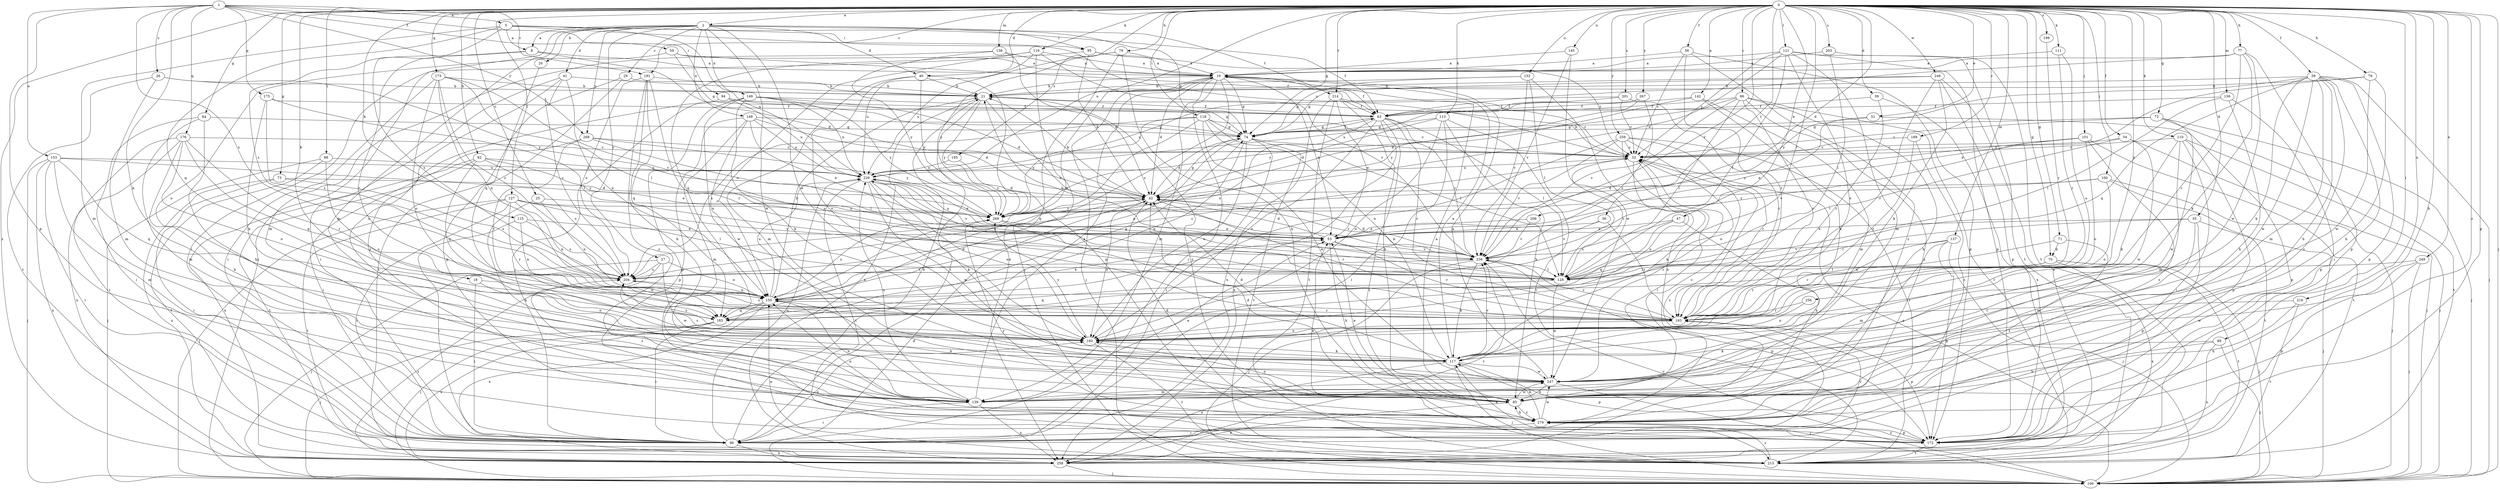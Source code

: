 strict digraph  {
0;
1;
2;
5;
8;
10;
18;
20;
21;
25;
26;
27;
29;
32;
35;
36;
39;
40;
41;
42;
47;
51;
53;
54;
56;
58;
59;
63;
64;
70;
71;
72;
73;
74;
77;
78;
79;
82;
85;
86;
88;
89;
94;
95;
96;
100;
101;
106;
110;
111;
113;
115;
116;
117;
118;
121;
127;
128;
136;
137;
138;
139;
142;
145;
148;
149;
150;
152;
153;
160;
172;
173;
175;
176;
183;
188;
191;
193;
195;
199;
201;
203;
204;
206;
214;
215;
216;
226;
236;
246;
247;
249;
256;
258;
259;
267;
268;
269;
279;
0 -> 2  [label=a];
0 -> 18  [label=b];
0 -> 25  [label=c];
0 -> 35  [label=d];
0 -> 36  [label=d];
0 -> 39  [label=d];
0 -> 40  [label=d];
0 -> 47  [label=e];
0 -> 51  [label=e];
0 -> 54  [label=f];
0 -> 56  [label=f];
0 -> 58  [label=f];
0 -> 64  [label=g];
0 -> 70  [label=g];
0 -> 71  [label=g];
0 -> 72  [label=g];
0 -> 73  [label=g];
0 -> 74  [label=g];
0 -> 77  [label=h];
0 -> 78  [label=h];
0 -> 79  [label=h];
0 -> 82  [label=h];
0 -> 85  [label=h];
0 -> 86  [label=i];
0 -> 88  [label=i];
0 -> 89  [label=i];
0 -> 100  [label=j];
0 -> 101  [label=j];
0 -> 106  [label=j];
0 -> 110  [label=k];
0 -> 111  [label=k];
0 -> 113  [label=k];
0 -> 115  [label=k];
0 -> 116  [label=k];
0 -> 118  [label=l];
0 -> 121  [label=l];
0 -> 127  [label=l];
0 -> 128  [label=l];
0 -> 136  [label=m];
0 -> 137  [label=m];
0 -> 138  [label=m];
0 -> 142  [label=n];
0 -> 145  [label=n];
0 -> 152  [label=o];
0 -> 172  [label=p];
0 -> 173  [label=q];
0 -> 188  [label=r];
0 -> 191  [label=r];
0 -> 195  [label=s];
0 -> 199  [label=s];
0 -> 201  [label=s];
0 -> 203  [label=s];
0 -> 206  [label=t];
0 -> 214  [label=t];
0 -> 216  [label=u];
0 -> 226  [label=u];
0 -> 236  [label=v];
0 -> 246  [label=w];
0 -> 249  [label=x];
0 -> 256  [label=x];
0 -> 258  [label=x];
0 -> 259  [label=y];
0 -> 267  [label=y];
0 -> 279  [label=z];
1 -> 5  [label=a];
1 -> 26  [label=c];
1 -> 59  [label=f];
1 -> 94  [label=i];
1 -> 117  [label=k];
1 -> 153  [label=o];
1 -> 172  [label=p];
1 -> 175  [label=q];
1 -> 176  [label=q];
1 -> 191  [label=r];
1 -> 204  [label=s];
1 -> 268  [label=y];
2 -> 8  [label=a];
2 -> 20  [label=b];
2 -> 27  [label=c];
2 -> 29  [label=c];
2 -> 40  [label=d];
2 -> 41  [label=d];
2 -> 74  [label=g];
2 -> 95  [label=i];
2 -> 106  [label=j];
2 -> 139  [label=m];
2 -> 148  [label=n];
2 -> 149  [label=n];
2 -> 160  [label=o];
2 -> 214  [label=t];
2 -> 247  [label=w];
2 -> 268  [label=y];
5 -> 8  [label=a];
5 -> 32  [label=c];
5 -> 63  [label=f];
5 -> 95  [label=i];
5 -> 139  [label=m];
5 -> 183  [label=q];
5 -> 204  [label=s];
5 -> 226  [label=u];
8 -> 10  [label=a];
8 -> 42  [label=d];
8 -> 193  [label=r];
8 -> 204  [label=s];
10 -> 21  [label=b];
10 -> 42  [label=d];
10 -> 53  [label=e];
10 -> 63  [label=f];
10 -> 74  [label=g];
10 -> 96  [label=i];
10 -> 106  [label=j];
10 -> 139  [label=m];
10 -> 150  [label=n];
10 -> 204  [label=s];
18 -> 96  [label=i];
18 -> 150  [label=n];
18 -> 160  [label=o];
20 -> 183  [label=q];
21 -> 63  [label=f];
21 -> 96  [label=i];
21 -> 236  [label=v];
21 -> 258  [label=x];
21 -> 269  [label=y];
21 -> 279  [label=z];
25 -> 85  [label=h];
25 -> 150  [label=n];
25 -> 269  [label=y];
26 -> 21  [label=b];
26 -> 139  [label=m];
26 -> 215  [label=t];
26 -> 269  [label=y];
27 -> 106  [label=j];
27 -> 150  [label=n];
27 -> 204  [label=s];
27 -> 247  [label=w];
27 -> 279  [label=z];
29 -> 21  [label=b];
29 -> 172  [label=p];
29 -> 215  [label=t];
32 -> 21  [label=b];
32 -> 117  [label=k];
32 -> 160  [label=o];
32 -> 226  [label=u];
35 -> 53  [label=e];
35 -> 106  [label=j];
35 -> 128  [label=l];
35 -> 139  [label=m];
35 -> 172  [label=p];
36 -> 53  [label=e];
36 -> 193  [label=r];
36 -> 236  [label=v];
39 -> 63  [label=f];
39 -> 193  [label=r];
39 -> 258  [label=x];
40 -> 21  [label=b];
40 -> 139  [label=m];
40 -> 160  [label=o];
40 -> 172  [label=p];
40 -> 269  [label=y];
41 -> 21  [label=b];
41 -> 96  [label=i];
41 -> 150  [label=n];
41 -> 204  [label=s];
41 -> 279  [label=z];
42 -> 21  [label=b];
42 -> 74  [label=g];
42 -> 160  [label=o];
42 -> 193  [label=r];
42 -> 236  [label=v];
42 -> 269  [label=y];
47 -> 53  [label=e];
47 -> 85  [label=h];
47 -> 183  [label=q];
47 -> 204  [label=s];
51 -> 53  [label=e];
51 -> 74  [label=g];
51 -> 172  [label=p];
53 -> 42  [label=d];
53 -> 85  [label=h];
53 -> 193  [label=r];
53 -> 226  [label=u];
53 -> 236  [label=v];
54 -> 32  [label=c];
54 -> 106  [label=j];
54 -> 128  [label=l];
54 -> 247  [label=w];
56 -> 10  [label=a];
56 -> 32  [label=c];
56 -> 172  [label=p];
56 -> 193  [label=r];
56 -> 279  [label=z];
58 -> 21  [label=b];
58 -> 85  [label=h];
58 -> 96  [label=i];
58 -> 106  [label=j];
58 -> 117  [label=k];
58 -> 139  [label=m];
58 -> 172  [label=p];
58 -> 183  [label=q];
58 -> 247  [label=w];
58 -> 269  [label=y];
58 -> 279  [label=z];
59 -> 10  [label=a];
59 -> 63  [label=f];
59 -> 74  [label=g];
59 -> 160  [label=o];
63 -> 74  [label=g];
63 -> 128  [label=l];
63 -> 160  [label=o];
63 -> 193  [label=r];
63 -> 204  [label=s];
63 -> 215  [label=t];
63 -> 236  [label=v];
63 -> 258  [label=x];
64 -> 74  [label=g];
64 -> 85  [label=h];
64 -> 96  [label=i];
64 -> 139  [label=m];
70 -> 106  [label=j];
70 -> 128  [label=l];
70 -> 193  [label=r];
70 -> 215  [label=t];
70 -> 258  [label=x];
71 -> 150  [label=n];
71 -> 279  [label=z];
71 -> 70  [label=k];
72 -> 32  [label=c];
72 -> 74  [label=g];
72 -> 106  [label=j];
72 -> 215  [label=t];
72 -> 247  [label=w];
73 -> 42  [label=d];
73 -> 96  [label=i];
73 -> 204  [label=s];
73 -> 258  [label=x];
74 -> 32  [label=c];
74 -> 42  [label=d];
74 -> 63  [label=f];
74 -> 96  [label=i];
74 -> 150  [label=n];
74 -> 160  [label=o];
74 -> 183  [label=q];
74 -> 215  [label=t];
77 -> 10  [label=a];
77 -> 63  [label=f];
77 -> 117  [label=k];
77 -> 172  [label=p];
77 -> 193  [label=r];
77 -> 247  [label=w];
78 -> 21  [label=b];
78 -> 53  [label=e];
78 -> 85  [label=h];
78 -> 247  [label=w];
79 -> 10  [label=a];
79 -> 85  [label=h];
79 -> 226  [label=u];
79 -> 258  [label=x];
79 -> 269  [label=y];
82 -> 183  [label=q];
82 -> 204  [label=s];
82 -> 215  [label=t];
82 -> 226  [label=u];
82 -> 258  [label=x];
82 -> 269  [label=y];
85 -> 10  [label=a];
85 -> 32  [label=c];
85 -> 42  [label=d];
85 -> 53  [label=e];
85 -> 160  [label=o];
85 -> 247  [label=w];
85 -> 258  [label=x];
85 -> 279  [label=z];
86 -> 63  [label=f];
86 -> 85  [label=h];
86 -> 128  [label=l];
86 -> 193  [label=r];
86 -> 215  [label=t];
86 -> 236  [label=v];
86 -> 269  [label=y];
86 -> 279  [label=z];
88 -> 106  [label=j];
88 -> 160  [label=o];
88 -> 215  [label=t];
88 -> 226  [label=u];
89 -> 85  [label=h];
89 -> 106  [label=j];
89 -> 117  [label=k];
89 -> 258  [label=x];
94 -> 63  [label=f];
94 -> 74  [label=g];
94 -> 160  [label=o];
94 -> 226  [label=u];
95 -> 10  [label=a];
95 -> 32  [label=c];
95 -> 42  [label=d];
95 -> 96  [label=i];
96 -> 21  [label=b];
96 -> 32  [label=c];
96 -> 160  [label=o];
96 -> 193  [label=r];
96 -> 226  [label=u];
96 -> 258  [label=x];
100 -> 42  [label=d];
100 -> 106  [label=j];
100 -> 160  [label=o];
100 -> 215  [label=t];
100 -> 269  [label=y];
101 -> 32  [label=c];
101 -> 160  [label=o];
101 -> 215  [label=t];
101 -> 236  [label=v];
101 -> 269  [label=y];
101 -> 279  [label=z];
106 -> 32  [label=c];
106 -> 42  [label=d];
106 -> 236  [label=v];
110 -> 32  [label=c];
110 -> 96  [label=i];
110 -> 106  [label=j];
110 -> 117  [label=k];
110 -> 139  [label=m];
110 -> 172  [label=p];
111 -> 10  [label=a];
111 -> 160  [label=o];
111 -> 193  [label=r];
113 -> 42  [label=d];
113 -> 74  [label=g];
113 -> 85  [label=h];
113 -> 96  [label=i];
113 -> 160  [label=o];
113 -> 215  [label=t];
115 -> 53  [label=e];
115 -> 96  [label=i];
115 -> 150  [label=n];
115 -> 204  [label=s];
116 -> 10  [label=a];
116 -> 106  [label=j];
116 -> 150  [label=n];
116 -> 183  [label=q];
116 -> 226  [label=u];
116 -> 236  [label=v];
117 -> 10  [label=a];
117 -> 42  [label=d];
117 -> 106  [label=j];
117 -> 172  [label=p];
117 -> 204  [label=s];
117 -> 236  [label=v];
117 -> 247  [label=w];
117 -> 258  [label=x];
118 -> 32  [label=c];
118 -> 74  [label=g];
118 -> 117  [label=k];
118 -> 128  [label=l];
118 -> 183  [label=q];
118 -> 204  [label=s];
118 -> 247  [label=w];
118 -> 269  [label=y];
121 -> 10  [label=a];
121 -> 32  [label=c];
121 -> 42  [label=d];
121 -> 128  [label=l];
121 -> 139  [label=m];
121 -> 160  [label=o];
121 -> 172  [label=p];
121 -> 215  [label=t];
127 -> 96  [label=i];
127 -> 106  [label=j];
127 -> 128  [label=l];
127 -> 150  [label=n];
127 -> 193  [label=r];
127 -> 215  [label=t];
127 -> 236  [label=v];
127 -> 269  [label=y];
128 -> 21  [label=b];
128 -> 32  [label=c];
128 -> 183  [label=q];
128 -> 226  [label=u];
128 -> 247  [label=w];
136 -> 63  [label=f];
136 -> 85  [label=h];
136 -> 128  [label=l];
136 -> 172  [label=p];
137 -> 106  [label=j];
137 -> 139  [label=m];
137 -> 172  [label=p];
137 -> 193  [label=r];
137 -> 236  [label=v];
138 -> 10  [label=a];
138 -> 42  [label=d];
138 -> 139  [label=m];
138 -> 269  [label=y];
139 -> 10  [label=a];
139 -> 53  [label=e];
139 -> 96  [label=i];
139 -> 150  [label=n];
139 -> 226  [label=u];
139 -> 258  [label=x];
142 -> 63  [label=f];
142 -> 117  [label=k];
142 -> 139  [label=m];
142 -> 269  [label=y];
145 -> 10  [label=a];
145 -> 236  [label=v];
145 -> 247  [label=w];
148 -> 42  [label=d];
148 -> 53  [label=e];
148 -> 74  [label=g];
148 -> 139  [label=m];
148 -> 150  [label=n];
148 -> 172  [label=p];
148 -> 226  [label=u];
149 -> 42  [label=d];
149 -> 63  [label=f];
149 -> 96  [label=i];
149 -> 117  [label=k];
149 -> 172  [label=p];
149 -> 226  [label=u];
149 -> 247  [label=w];
149 -> 269  [label=y];
150 -> 21  [label=b];
150 -> 42  [label=d];
150 -> 53  [label=e];
150 -> 85  [label=h];
150 -> 106  [label=j];
150 -> 183  [label=q];
150 -> 193  [label=r];
150 -> 226  [label=u];
150 -> 258  [label=x];
150 -> 269  [label=y];
152 -> 21  [label=b];
152 -> 74  [label=g];
152 -> 128  [label=l];
152 -> 236  [label=v];
152 -> 258  [label=x];
153 -> 53  [label=e];
153 -> 96  [label=i];
153 -> 106  [label=j];
153 -> 139  [label=m];
153 -> 183  [label=q];
153 -> 226  [label=u];
153 -> 258  [label=x];
160 -> 117  [label=k];
160 -> 204  [label=s];
160 -> 215  [label=t];
160 -> 269  [label=y];
172 -> 117  [label=k];
172 -> 215  [label=t];
172 -> 269  [label=y];
172 -> 279  [label=z];
173 -> 21  [label=b];
173 -> 96  [label=i];
173 -> 128  [label=l];
173 -> 150  [label=n];
173 -> 160  [label=o];
173 -> 204  [label=s];
173 -> 236  [label=v];
175 -> 63  [label=f];
175 -> 117  [label=k];
175 -> 128  [label=l];
175 -> 204  [label=s];
176 -> 32  [label=c];
176 -> 85  [label=h];
176 -> 96  [label=i];
176 -> 160  [label=o];
176 -> 183  [label=q];
176 -> 193  [label=r];
176 -> 258  [label=x];
183 -> 74  [label=g];
183 -> 96  [label=i];
183 -> 106  [label=j];
183 -> 258  [label=x];
188 -> 32  [label=c];
188 -> 193  [label=r];
188 -> 279  [label=z];
191 -> 21  [label=b];
191 -> 85  [label=h];
191 -> 183  [label=q];
191 -> 193  [label=r];
191 -> 204  [label=s];
191 -> 279  [label=z];
193 -> 160  [label=o];
193 -> 172  [label=p];
193 -> 204  [label=s];
193 -> 236  [label=v];
195 -> 226  [label=u];
195 -> 269  [label=y];
199 -> 193  [label=r];
201 -> 32  [label=c];
201 -> 63  [label=f];
201 -> 193  [label=r];
201 -> 226  [label=u];
203 -> 10  [label=a];
203 -> 128  [label=l];
203 -> 215  [label=t];
204 -> 32  [label=c];
204 -> 150  [label=n];
206 -> 53  [label=e];
206 -> 236  [label=v];
214 -> 32  [label=c];
214 -> 53  [label=e];
214 -> 63  [label=f];
214 -> 85  [label=h];
214 -> 215  [label=t];
214 -> 258  [label=x];
215 -> 150  [label=n];
215 -> 279  [label=z];
216 -> 85  [label=h];
216 -> 193  [label=r];
216 -> 215  [label=t];
226 -> 42  [label=d];
226 -> 53  [label=e];
226 -> 117  [label=k];
226 -> 128  [label=l];
226 -> 160  [label=o];
226 -> 215  [label=t];
226 -> 236  [label=v];
226 -> 247  [label=w];
236 -> 42  [label=d];
236 -> 106  [label=j];
236 -> 117  [label=k];
236 -> 128  [label=l];
236 -> 172  [label=p];
236 -> 204  [label=s];
246 -> 21  [label=b];
246 -> 74  [label=g];
246 -> 117  [label=k];
246 -> 172  [label=p];
246 -> 193  [label=r];
246 -> 258  [label=x];
247 -> 10  [label=a];
247 -> 32  [label=c];
247 -> 85  [label=h];
247 -> 106  [label=j];
247 -> 139  [label=m];
249 -> 106  [label=j];
249 -> 128  [label=l];
249 -> 172  [label=p];
249 -> 247  [label=w];
256 -> 160  [label=o];
256 -> 193  [label=r];
258 -> 106  [label=j];
258 -> 204  [label=s];
258 -> 236  [label=v];
259 -> 32  [label=c];
259 -> 96  [label=i];
259 -> 150  [label=n];
259 -> 160  [label=o];
259 -> 193  [label=r];
259 -> 215  [label=t];
259 -> 236  [label=v];
267 -> 42  [label=d];
267 -> 63  [label=f];
267 -> 204  [label=s];
267 -> 226  [label=u];
268 -> 32  [label=c];
268 -> 96  [label=i];
268 -> 128  [label=l];
268 -> 193  [label=r];
268 -> 269  [label=y];
269 -> 53  [label=e];
269 -> 193  [label=r];
279 -> 42  [label=d];
279 -> 53  [label=e];
279 -> 85  [label=h];
279 -> 96  [label=i];
279 -> 117  [label=k];
279 -> 150  [label=n];
279 -> 172  [label=p];
279 -> 247  [label=w];
}
